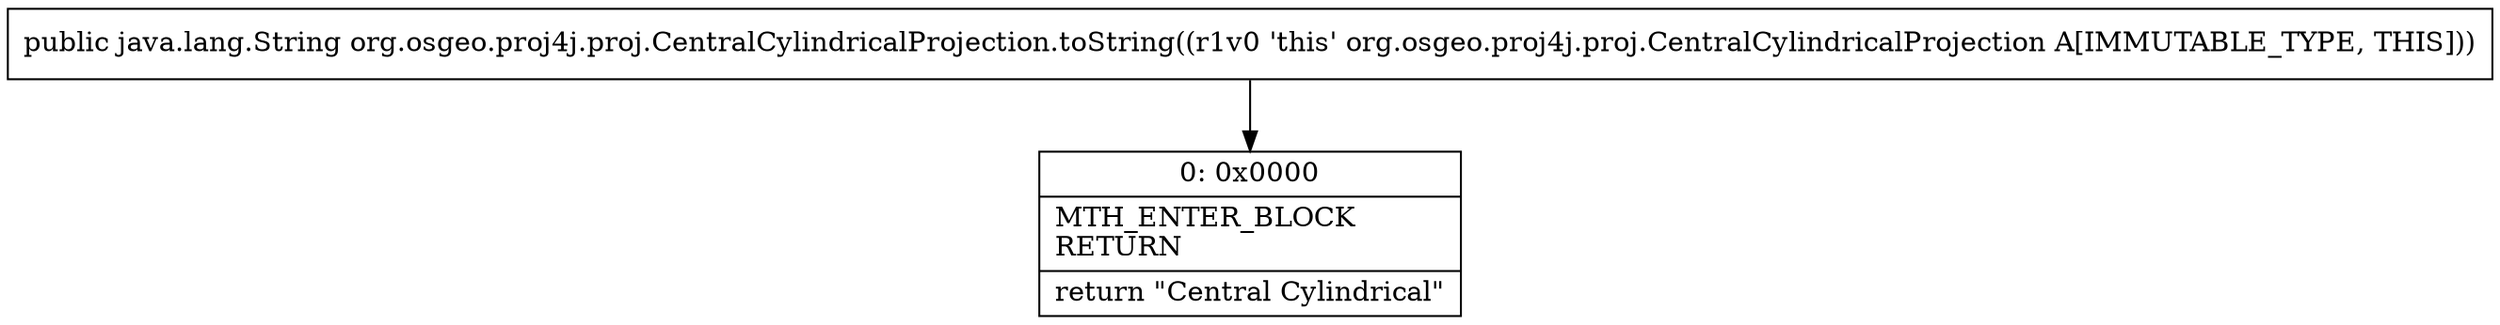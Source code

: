 digraph "CFG fororg.osgeo.proj4j.proj.CentralCylindricalProjection.toString()Ljava\/lang\/String;" {
Node_0 [shape=record,label="{0\:\ 0x0000|MTH_ENTER_BLOCK\lRETURN\l|return \"Central Cylindrical\"\l}"];
MethodNode[shape=record,label="{public java.lang.String org.osgeo.proj4j.proj.CentralCylindricalProjection.toString((r1v0 'this' org.osgeo.proj4j.proj.CentralCylindricalProjection A[IMMUTABLE_TYPE, THIS])) }"];
MethodNode -> Node_0;
}

